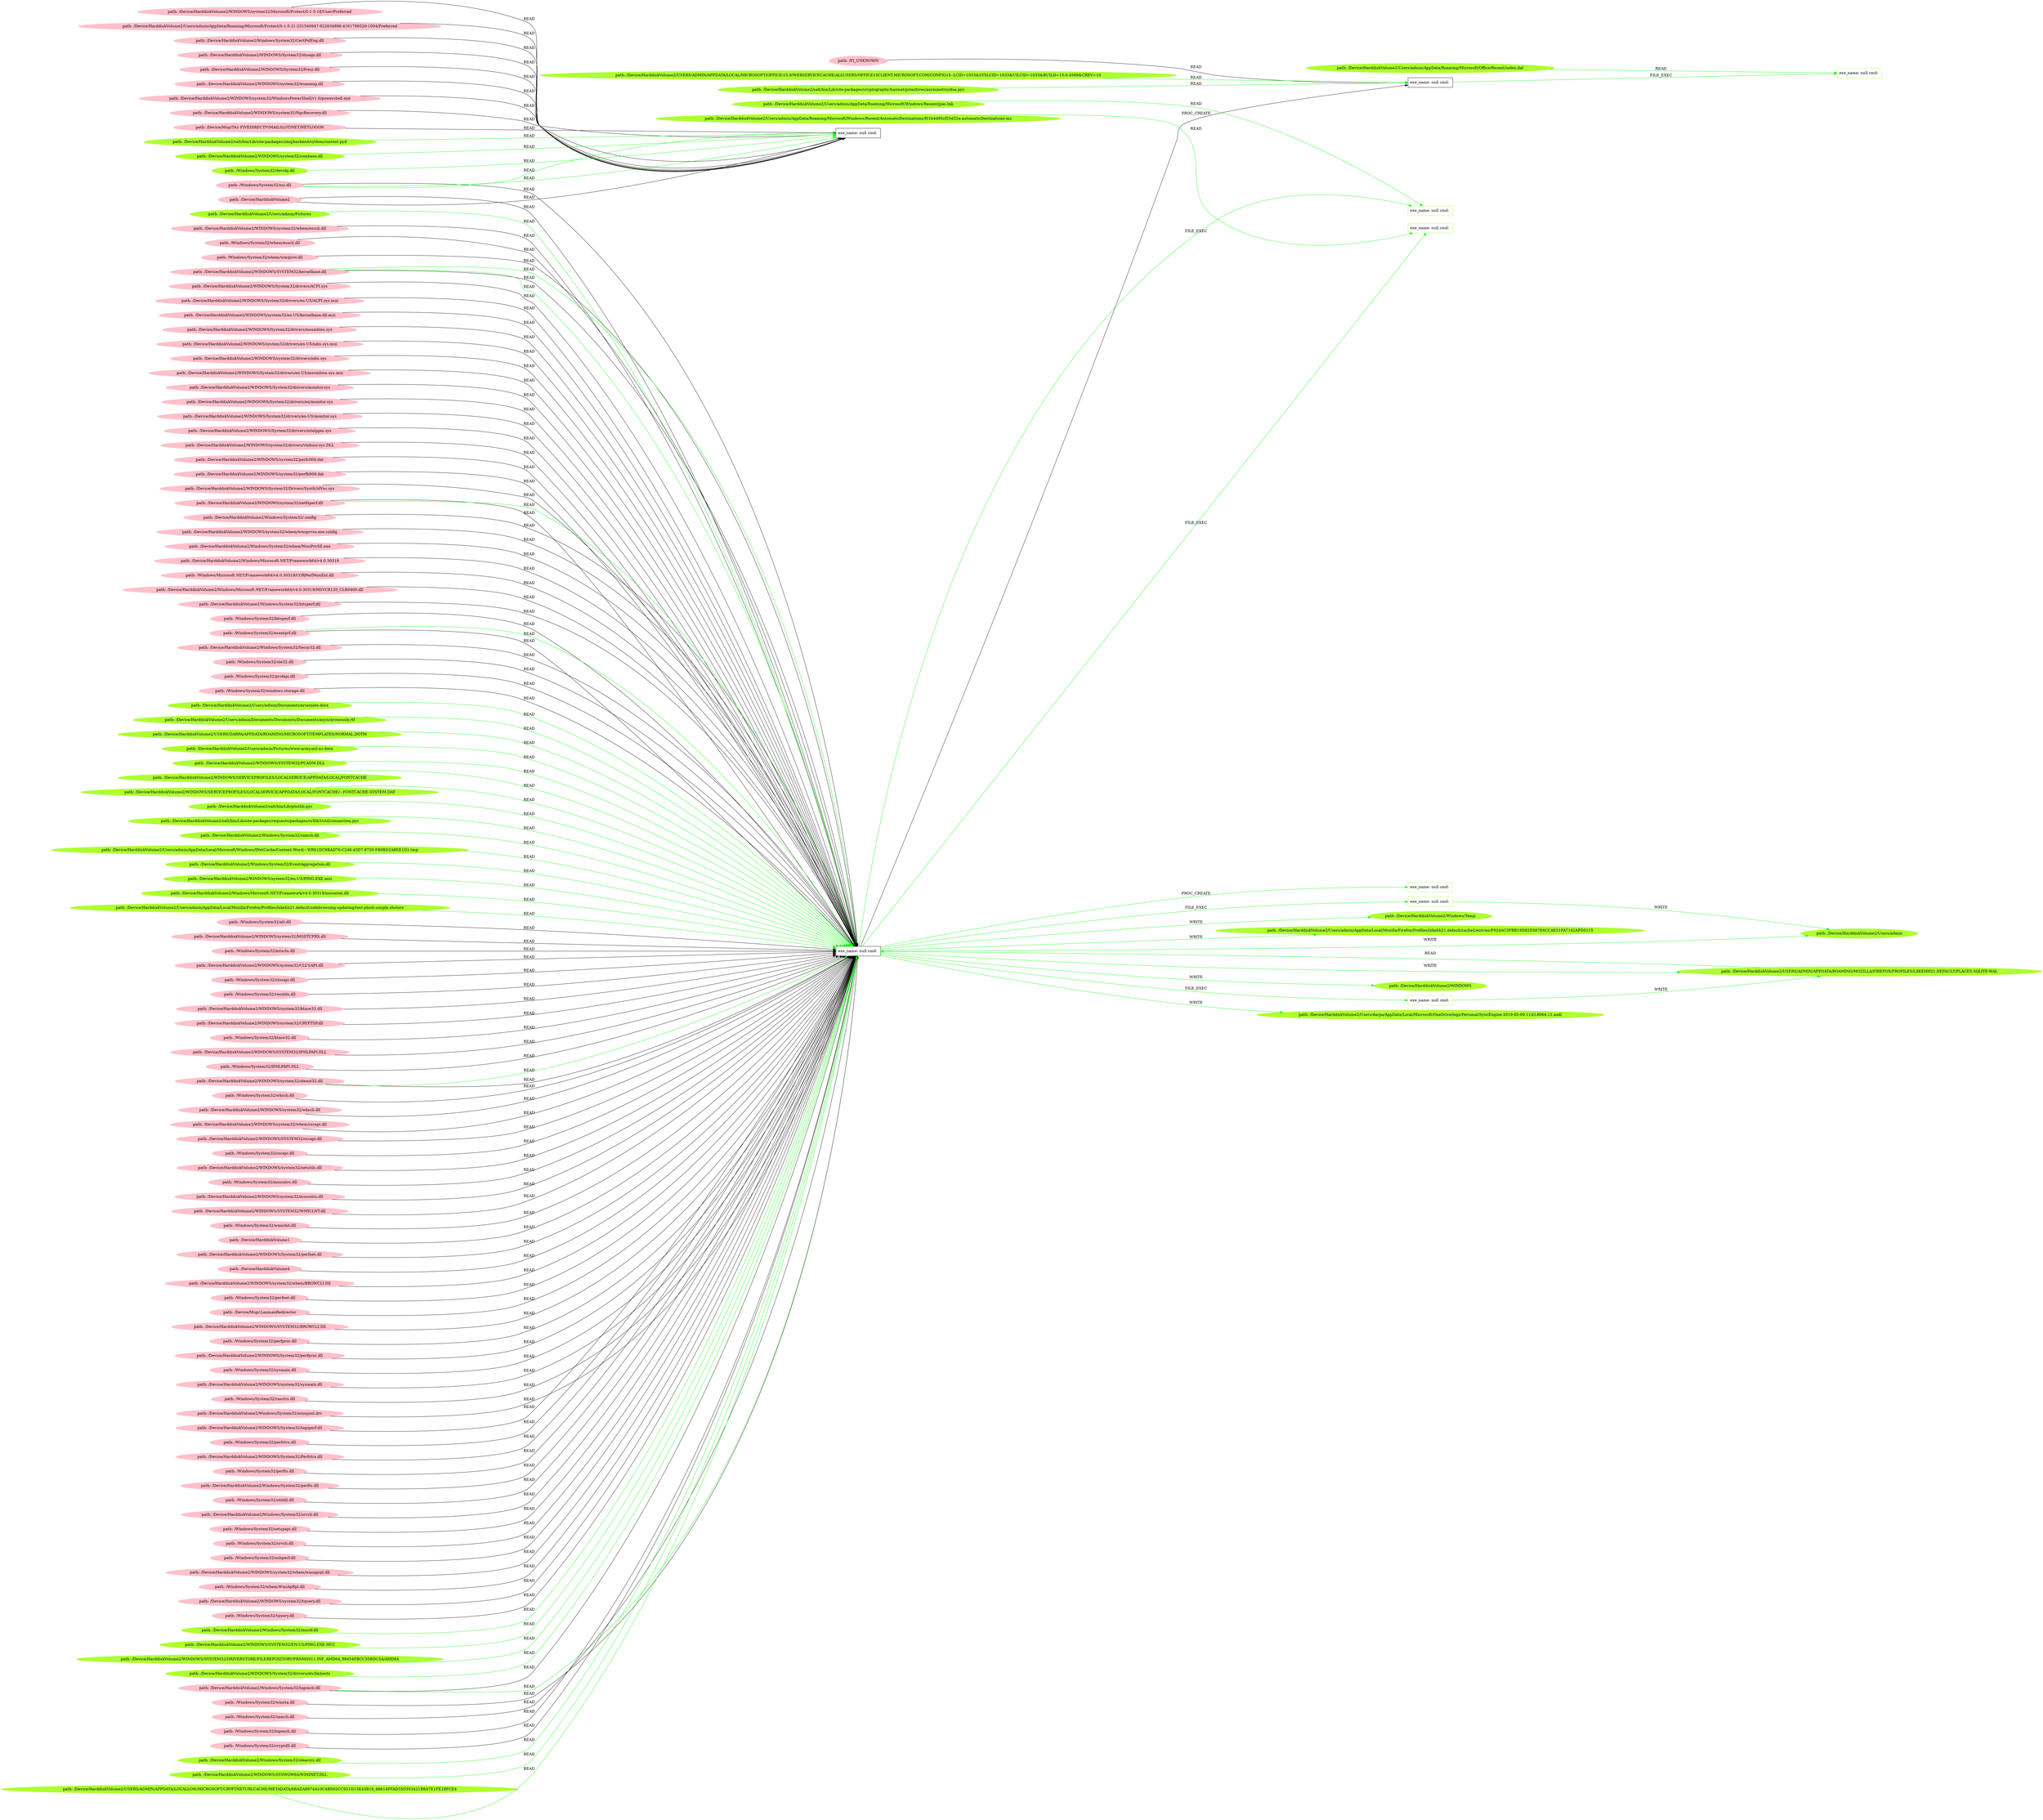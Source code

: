 digraph {
	rankdir=LR
	31 [label="exe_name: null cmd: " color=black shape=box style=solid]
	181 [label="exe_name: null cmd: " color=greenyellow shape=box style=solid]
	31 -> 181 [label=FILE_EXEC color=green]
	31 [label="exe_name: null cmd: " color=black shape=box style=solid]
	188 [label="exe_name: null cmd: " color=greenyellow shape=box style=solid]
	31 -> 188 [label=FILE_EXEC color=green]
	31 [label="exe_name: null cmd: " color=black shape=box style=solid]
	197 [label="exe_name: null cmd: " color=greenyellow shape=box style=solid]
	31 -> 197 [label=FILE_EXEC color=green]
	31 [label="exe_name: null cmd: " color=black shape=box style=solid]
	202 [label="exe_name: null cmd: " color=greenyellow shape=box style=solid]
	31 -> 202 [label=FILE_EXEC color=green]
	0 [label="exe_name: null cmd: " color=black shape=box style=solid]
	211 [label="exe_name: null cmd: " color=greenyellow shape=box style=solid]
	0 -> 211 [label=FILE_EXEC color=green]
	178 [label="path: /Device/HarddiskVolume2/Users/admin/Pictures" color=greenyellow shape=oval style=filled]
	31 [label="exe_name: null cmd: " color=black shape=box style=solid]
	178 -> 31 [label=READ color=green]
	13 [label="path: /Device/HarddiskVolume2/WINDOWS/system32/wbem/esscli.dll" color=pink shape=oval style=filled]
	31 [label="exe_name: null cmd: " color=black shape=box style=solid]
	13 -> 31 [label=READ color=black]
	3 [label="path: /Windows/System32/wbem/esscli.dll" color=pink shape=oval style=filled]
	31 [label="exe_name: null cmd: " color=black shape=box style=solid]
	3 -> 31 [label=READ color=black]
	125 [label="path: /Windows/System32/wbem/wmiprov.dll" color=pink shape=oval style=filled]
	31 [label="exe_name: null cmd: " color=black shape=box style=solid]
	125 -> 31 [label=READ color=black]
	15 [label="path: /Device/HarddiskVolume2/WINDOWS/SYSTEM32/kernelbase.dll" color=pink shape=oval style=filled]
	31 [label="exe_name: null cmd: " color=black shape=box style=solid]
	15 -> 31 [label=READ color=black]
	114 [label="path: /Device/HarddiskVolume2/WINDOWS/System32/drivers/ACPI.sys" color=pink shape=oval style=filled]
	31 [label="exe_name: null cmd: " color=black shape=box style=solid]
	114 -> 31 [label=READ color=black]
	29 [label="path: /Device/HarddiskVolume2/WINDOWS/System32/drivers/en-US/ACPI.sys.mui" color=pink shape=oval style=filled]
	31 [label="exe_name: null cmd: " color=black shape=box style=solid]
	29 -> 31 [label=READ color=black]
	134 [label="path: /Device/HarddiskVolume2/WINDOWS/system32/en-US/kernelbase.dll.mui" color=pink shape=oval style=filled]
	31 [label="exe_name: null cmd: " color=black shape=box style=solid]
	134 -> 31 [label=READ color=black]
	17 [label="path: /Device/HarddiskVolume2/WINDOWS/System32/drivers/mssmbios.sys" color=pink shape=oval style=filled]
	31 [label="exe_name: null cmd: " color=black shape=box style=solid]
	17 -> 31 [label=READ color=black]
	138 [label="path: /Device/HarddiskVolume2/WINDOWS/system32/drivers/en-US/ndis.sys.mui" color=pink shape=oval style=filled]
	31 [label="exe_name: null cmd: " color=black shape=box style=solid]
	138 -> 31 [label=READ color=black]
	140 [label="path: /Device/HarddiskVolume2/WINDOWS/system32/drivers/ndis.sys" color=pink shape=oval style=filled]
	31 [label="exe_name: null cmd: " color=black shape=box style=solid]
	140 -> 31 [label=READ color=black]
	70 [label="path: /Device/HarddiskVolume2/WINDOWS/System32/drivers/en-US/mssmbios.sys.mui" color=pink shape=oval style=filled]
	31 [label="exe_name: null cmd: " color=black shape=box style=solid]
	70 -> 31 [label=READ color=black]
	10 [label="path: /Device/HarddiskVolume2/WINDOWS/System32/drivers/monitor.sys" color=pink shape=oval style=filled]
	31 [label="exe_name: null cmd: " color=black shape=box style=solid]
	10 -> 31 [label=READ color=black]
	54 [label="path: /Device/HarddiskVolume2/WINDOWS/System32/drivers/en/monitor.sys" color=pink shape=oval style=filled]
	31 [label="exe_name: null cmd: " color=black shape=box style=solid]
	54 -> 31 [label=READ color=black]
	62 [label="path: /Device/HarddiskVolume2/WINDOWS/System32/drivers/en-US/monitor.sys" color=pink shape=oval style=filled]
	31 [label="exe_name: null cmd: " color=black shape=box style=solid]
	62 -> 31 [label=READ color=black]
	63 [label="path: /Device/HarddiskVolume2/WINDOWS/System32/drivers/intelppm.sys" color=pink shape=oval style=filled]
	31 [label="exe_name: null cmd: " color=black shape=box style=solid]
	63 -> 31 [label=READ color=black]
	88 [label="path: /Device/HarddiskVolume2/WINDOWS/system32/Microsoft/Protect/S-1-5-18/User/Preferred" color=pink shape=oval style=filled]
	23 [label="exe_name: null cmd: " color=black shape=box style=solid]
	88 -> 23 [label=READ color=black]
	78 [label="path: /Device/HarddiskVolume2/WINDOWS/system32/drivers/vmbusr.sys.DLL" color=pink shape=oval style=filled]
	31 [label="exe_name: null cmd: " color=black shape=box style=solid]
	78 -> 31 [label=READ color=black]
	112 [label="path: /Device/HarddiskVolume2/WINDOWS/system32/perfc009.dat" color=pink shape=oval style=filled]
	31 [label="exe_name: null cmd: " color=black shape=box style=solid]
	112 -> 31 [label=READ color=black]
	76 [label="path: /Device/HarddiskVolume2/WINDOWS/system32/perfh009.dat" color=pink shape=oval style=filled]
	31 [label="exe_name: null cmd: " color=black shape=box style=solid]
	76 -> 31 [label=READ color=black]
	84 [label="path: /Device/HarddiskVolume2/WINDOWS/System32/Drivers/Synth3dVsc.sys" color=pink shape=oval style=filled]
	31 [label="exe_name: null cmd: " color=black shape=box style=solid]
	84 -> 31 [label=READ color=black]
	86 [label="path: /Device/HarddiskVolume2/WINDOWS/system32/netfxperf.dll" color=pink shape=oval style=filled]
	31 [label="exe_name: null cmd: " color=black shape=box style=solid]
	86 -> 31 [label=READ color=black]
	16 [label="path: /Device/HarddiskVolume2/Windows/System32/.config" color=pink shape=oval style=filled]
	31 [label="exe_name: null cmd: " color=black shape=box style=solid]
	16 -> 31 [label=READ color=black]
	137 [label="path: /Device/HarddiskVolume2/WINDOWS/system32/wbem/wmiprvse.exe.config" color=pink shape=oval style=filled]
	31 [label="exe_name: null cmd: " color=black shape=box style=solid]
	137 -> 31 [label=READ color=black]
	58 [label="path: /Device/HarddiskVolume2/Windows/System32/wbem/WmiPrvSE.exe" color=pink shape=oval style=filled]
	31 [label="exe_name: null cmd: " color=black shape=box style=solid]
	58 -> 31 [label=READ color=black]
	120 [label="path: /Device/HarddiskVolume2/Windows/Microsoft.NET/Framework64/v4.0.30319" color=pink shape=oval style=filled]
	31 [label="exe_name: null cmd: " color=black shape=box style=solid]
	120 -> 31 [label=READ color=black]
	38 [label="path: /Windows/Microsoft.NET/Framework64/v4.0.30319/CORPerfMonExt.dll" color=pink shape=oval style=filled]
	31 [label="exe_name: null cmd: " color=black shape=box style=solid]
	38 -> 31 [label=READ color=black]
	39 [label="path: /Device/HarddiskVolume2/Windows/Microsoft.NET/Framework64/v4.0.30319/MSVCR120_CLR0400.dll" color=pink shape=oval style=filled]
	31 [label="exe_name: null cmd: " color=black shape=box style=solid]
	39 -> 31 [label=READ color=black]
	69 [label="path: /Device/HarddiskVolume2/Windows/System32/bitsperf.dll" color=pink shape=oval style=filled]
	31 [label="exe_name: null cmd: " color=black shape=box style=solid]
	69 -> 31 [label=READ color=black]
	141 [label="path: /Windows/System32/bitsperf.dll" color=pink shape=oval style=filled]
	31 [label="exe_name: null cmd: " color=black shape=box style=solid]
	141 -> 31 [label=READ color=black]
	28 [label="path: /Windows/System32/esentprf.dll" color=pink shape=oval style=filled]
	31 [label="exe_name: null cmd: " color=black shape=box style=solid]
	28 -> 31 [label=READ color=black]
	77 [label="path: /Device/HarddiskVolume2/Windows/System32/Secur32.dll" color=pink shape=oval style=filled]
	31 [label="exe_name: null cmd: " color=black shape=box style=solid]
	77 -> 31 [label=READ color=black]
	53 [label="path: /Windows/System32/ole32.dll" color=pink shape=oval style=filled]
	31 [label="exe_name: null cmd: " color=black shape=box style=solid]
	53 -> 31 [label=READ color=black]
	91 [label="path: /Windows/System32/profapi.dll" color=pink shape=oval style=filled]
	31 [label="exe_name: null cmd: " color=black shape=box style=solid]
	91 -> 31 [label=READ color=black]
	43 [label="path: /Windows/System32/windows.storage.dll" color=pink shape=oval style=filled]
	31 [label="exe_name: null cmd: " color=black shape=box style=solid]
	43 -> 31 [label=READ color=black]
	129 [label="path: /Windows/System32/nsi.dll" color=pink shape=oval style=filled]
	31 [label="exe_name: null cmd: " color=black shape=box style=solid]
	129 -> 31 [label=READ color=black]
	135 [label="path: /Windows/System32/atl.dll" color=pink shape=oval style=filled]
	31 [label="exe_name: null cmd: " color=black shape=box style=solid]
	135 -> 31 [label=READ color=black]
	5 [label="path: /Device/HarddiskVolume2/WINDOWS/system32/MSDTCPRX.dll" color=pink shape=oval style=filled]
	31 [label="exe_name: null cmd: " color=black shape=box style=solid]
	5 -> 31 [label=READ color=black]
	61 [label="path: /Windows/System32/mtxclu.dll" color=pink shape=oval style=filled]
	31 [label="exe_name: null cmd: " color=black shape=box style=solid]
	61 -> 31 [label=READ color=black]
	113 [label="path: /Device/HarddiskVolume2/WINDOWS/system32/CLUSAPI.dll" color=pink shape=oval style=filled]
	31 [label="exe_name: null cmd: " color=black shape=box style=solid]
	113 -> 31 [label=READ color=black]
	24 [label="path: /Windows/System32/clusapi.dll" color=pink shape=oval style=filled]
	31 [label="exe_name: null cmd: " color=black shape=box style=solid]
	24 -> 31 [label=READ color=black]
	14 [label="path: /Windows/System32/resutils.dll" color=pink shape=oval style=filled]
	31 [label="exe_name: null cmd: " color=black shape=box style=solid]
	14 -> 31 [label=READ color=black]
	51 [label="path: /Device/HarddiskVolume2/WINDOWS/system32/ktmw32.dll" color=pink shape=oval style=filled]
	31 [label="exe_name: null cmd: " color=black shape=box style=solid]
	51 -> 31 [label=READ color=black]
	32 [label="path: /Device/HarddiskVolume2/WINDOWS/system32/CRYPTSP.dll" color=pink shape=oval style=filled]
	31 [label="exe_name: null cmd: " color=black shape=box style=solid]
	32 -> 31 [label=READ color=black]
	50 [label="path: /Windows/System32/ktmw32.dll" color=pink shape=oval style=filled]
	31 [label="exe_name: null cmd: " color=black shape=box style=solid]
	50 -> 31 [label=READ color=black]
	126 [label="path: /Device/HarddiskVolume2/WINDOWS/SYSTEM32/IPHLPAPI.DLL" color=pink shape=oval style=filled]
	31 [label="exe_name: null cmd: " color=black shape=box style=solid]
	126 -> 31 [label=READ color=black]
	121 [label="path: /Windows/System32/IPHLPAPI.DLL" color=pink shape=oval style=filled]
	31 [label="exe_name: null cmd: " color=black shape=box style=solid]
	121 -> 31 [label=READ color=black]
	33 [label="path: /Device/HarddiskVolume2/WINDOWS/system32/oleaut32.dll" color=pink shape=oval style=filled]
	31 [label="exe_name: null cmd: " color=black shape=box style=solid]
	33 -> 31 [label=READ color=black]
	146 [label="path: /Windows/System32/wkscli.dll" color=pink shape=oval style=filled]
	31 [label="exe_name: null cmd: " color=black shape=box style=solid]
	146 -> 31 [label=READ color=black]
	148 [label="path: /Device/HarddiskVolume2/WINDOWS/system32/wkscli.dll" color=pink shape=oval style=filled]
	31 [label="exe_name: null cmd: " color=black shape=box style=solid]
	148 -> 31 [label=READ color=black]
	122 [label="path: /Device/HarddiskVolume2/WINDOWS/system32/wbem/cscapi.dll" color=pink shape=oval style=filled]
	31 [label="exe_name: null cmd: " color=black shape=box style=solid]
	122 -> 31 [label=READ color=black]
	22 [label="path: /Device/HarddiskVolume2/WINDOWS/SYSTEM32/cscapi.dll" color=pink shape=oval style=filled]
	31 [label="exe_name: null cmd: " color=black shape=box style=solid]
	22 -> 31 [label=READ color=black]
	45 [label="path: /Windows/System32/cscapi.dll" color=pink shape=oval style=filled]
	31 [label="exe_name: null cmd: " color=black shape=box style=solid]
	45 -> 31 [label=READ color=black]
	102 [label="path: /Device/HarddiskVolume2/WINDOWS/system32/netutils.dll" color=pink shape=oval style=filled]
	31 [label="exe_name: null cmd: " color=black shape=box style=solid]
	102 -> 31 [label=READ color=black]
	8 [label="path: /Windows/System32/msscntrs.dll" color=pink shape=oval style=filled]
	31 [label="exe_name: null cmd: " color=black shape=box style=solid]
	8 -> 31 [label=READ color=black]
	83 [label="path: /Device/HarddiskVolume2/WINDOWS/system32/msscntrs.dll" color=pink shape=oval style=filled]
	31 [label="exe_name: null cmd: " color=black shape=box style=solid]
	83 -> 31 [label=READ color=black]
	20 [label="path: /Device/HarddiskVolume2/WINDOWS/SYSTEM32/WMICLNT.dll" color=pink shape=oval style=filled]
	31 [label="exe_name: null cmd: " color=black shape=box style=solid]
	20 -> 31 [label=READ color=black]
	48 [label="path: /Windows/System32/wmiclnt.dll" color=pink shape=oval style=filled]
	31 [label="exe_name: null cmd: " color=black shape=box style=solid]
	48 -> 31 [label=READ color=black]
	119 [label="path: /Device/HarddiskVolume1" color=pink shape=oval style=filled]
	31 [label="exe_name: null cmd: " color=black shape=box style=solid]
	119 -> 31 [label=READ color=black]
	117 [label="path: /Device/HarddiskVolume2/WINDOWS/System32/perfnet.dll" color=pink shape=oval style=filled]
	31 [label="exe_name: null cmd: " color=black shape=box style=solid]
	117 -> 31 [label=READ color=black]
	55 [label="path: /Device/HarddiskVolume4" color=pink shape=oval style=filled]
	31 [label="exe_name: null cmd: " color=black shape=box style=solid]
	55 -> 31 [label=READ color=black]
	144 [label="path: /Device/HarddiskVolume2" color=pink shape=oval style=filled]
	31 [label="exe_name: null cmd: " color=black shape=box style=solid]
	144 -> 31 [label=READ color=black]
	18 [label="path: /Device/HarddiskVolume2/WINDOWS/system32/wbem/BROWCLI.Dll" color=pink shape=oval style=filled]
	31 [label="exe_name: null cmd: " color=black shape=box style=solid]
	18 -> 31 [label=READ color=black]
	36 [label="path: /Windows/System32/perfnet.dll" color=pink shape=oval style=filled]
	31 [label="exe_name: null cmd: " color=black shape=box style=solid]
	36 -> 31 [label=READ color=black]
	65 [label="path: /Device/Mup/;LanmanRedirector" color=pink shape=oval style=filled]
	31 [label="exe_name: null cmd: " color=black shape=box style=solid]
	65 -> 31 [label=READ color=black]
	67 [label="path: /Device/HarddiskVolume2/WINDOWS/SYSTEM32/BROWCLI.Dll" color=pink shape=oval style=filled]
	31 [label="exe_name: null cmd: " color=black shape=box style=solid]
	67 -> 31 [label=READ color=black]
	150 [label="path: /Windows/System32/perfproc.dll" color=pink shape=oval style=filled]
	31 [label="exe_name: null cmd: " color=black shape=box style=solid]
	150 -> 31 [label=READ color=black]
	155 [label="path: /Device/HarddiskVolume2/WINDOWS/System32/perfproc.dll" color=pink shape=oval style=filled]
	31 [label="exe_name: null cmd: " color=black shape=box style=solid]
	155 -> 31 [label=READ color=black]
	116 [label="path: /Windows/System32/sysmain.dll" color=pink shape=oval style=filled]
	31 [label="exe_name: null cmd: " color=black shape=box style=solid]
	116 -> 31 [label=READ color=black]
	103 [label="path: /Device/HarddiskVolume2/WINDOWS/system32/sysmain.dll" color=pink shape=oval style=filled]
	31 [label="exe_name: null cmd: " color=black shape=box style=solid]
	103 -> 31 [label=READ color=black]
	44 [label="path: /Windows/System32/rasctrs.dll" color=pink shape=oval style=filled]
	31 [label="exe_name: null cmd: " color=black shape=box style=solid]
	44 -> 31 [label=READ color=black]
	9 [label="path: /Device/HarddiskVolume2/Windows/System32/winspool.drv" color=pink shape=oval style=filled]
	31 [label="exe_name: null cmd: " color=black shape=box style=solid]
	9 -> 31 [label=READ color=black]
	89 [label="path: /Device/HarddiskVolume2/WINDOWS/System32/tapiperf.dll" color=pink shape=oval style=filled]
	31 [label="exe_name: null cmd: " color=black shape=box style=solid]
	89 -> 31 [label=READ color=black]
	132 [label="path: /Windows/System32/perfctrs.dll" color=pink shape=oval style=filled]
	31 [label="exe_name: null cmd: " color=black shape=box style=solid]
	132 -> 31 [label=READ color=black]
	109 [label="path: /Device/HarddiskVolume2/WINDOWS/System32/Perfctrs.dll" color=pink shape=oval style=filled]
	31 [label="exe_name: null cmd: " color=black shape=box style=solid]
	109 -> 31 [label=READ color=black]
	26 [label="path: /Windows/System32/perfts.dll" color=pink shape=oval style=filled]
	31 [label="exe_name: null cmd: " color=black shape=box style=solid]
	26 -> 31 [label=READ color=black]
	71 [label="path: /Device/HarddiskVolume2/Windows/System32/perfts.dll" color=pink shape=oval style=filled]
	31 [label="exe_name: null cmd: " color=black shape=box style=solid]
	71 -> 31 [label=READ color=black]
	6 [label="path: /Windows/System32/utildll.dll" color=pink shape=oval style=filled]
	31 [label="exe_name: null cmd: " color=black shape=box style=solid]
	6 -> 31 [label=READ color=black]
	127 [label="path: /Device/HarddiskVolume2/Windows/System32/srvcli.dll" color=pink shape=oval style=filled]
	31 [label="exe_name: null cmd: " color=black shape=box style=solid]
	127 -> 31 [label=READ color=black]
	104 [label="path: /Windows/System32/setupapi.dll" color=pink shape=oval style=filled]
	31 [label="exe_name: null cmd: " color=black shape=box style=solid]
	104 -> 31 [label=READ color=black]
	80 [label="path: /Windows/System32/srvcli.dll" color=pink shape=oval style=filled]
	31 [label="exe_name: null cmd: " color=black shape=box style=solid]
	80 -> 31 [label=READ color=black]
	101 [label="path: /Windows/System32/usbperf.dll" color=pink shape=oval style=filled]
	31 [label="exe_name: null cmd: " color=black shape=box style=solid]
	101 -> 31 [label=READ color=black]
	118 [label="path: /Device/HarddiskVolume2/WINDOWS/system32/wbem/wmiaprpl.dll" color=pink shape=oval style=filled]
	31 [label="exe_name: null cmd: " color=black shape=box style=solid]
	118 -> 31 [label=READ color=black]
	82 [label="path: /Windows/System32/wbem/WmiApRpl.dll" color=pink shape=oval style=filled]
	31 [label="exe_name: null cmd: " color=black shape=box style=solid]
	82 -> 31 [label=READ color=black]
	142 [label="path: /Device/HarddiskVolume2/WINDOWS/system32/tquery.dll" color=pink shape=oval style=filled]
	31 [label="exe_name: null cmd: " color=black shape=box style=solid]
	142 -> 31 [label=READ color=black]
	105 [label="path: /Windows/System32/tquery.dll" color=pink shape=oval style=filled]
	31 [label="exe_name: null cmd: " color=black shape=box style=solid]
	105 -> 31 [label=READ color=black]
	186 [label="path: /Device/HarddiskVolume2/Windows/System32/msctf.dll" color=greenyellow shape=oval style=filled]
	31 [label="exe_name: null cmd: " color=black shape=box style=solid]
	186 -> 31 [label=READ color=green]
	144 [label="path: /Device/HarddiskVolume2" color=pink shape=oval style=filled]
	23 [label="exe_name: null cmd: " color=black shape=box style=solid]
	144 -> 23 [label=READ color=black]
	15 [label="path: /Device/HarddiskVolume2/WINDOWS/SYSTEM32/kernelbase.dll" color=pink shape=oval style=filled]
	31 [label="exe_name: null cmd: " color=black shape=box style=solid]
	15 -> 31 [label=READ color=green]
	201 [label="path: /Device/HarddiskVolume2/WINDOWS/SYSTEM32/EN-US/PING.EXE.MUI" color=greenyellow shape=oval style=filled]
	31 [label="exe_name: null cmd: " color=black shape=box style=solid]
	201 -> 31 [label=READ color=green]
	75 [label="path: /Device/HarddiskVolume2/Users/admin/AppData/Roaming/Microsoft/Protect/S-1-5-21-231540947-922634896-4161786520-1004/Preferred" color=pink shape=oval style=filled]
	23 [label="exe_name: null cmd: " color=black shape=box style=solid]
	75 -> 23 [label=READ color=black]
	206 [label="path: /Device/HarddiskVolume2/WINDOWS/SYSTEM32/DRIVERSTORE/FILEREPOSITORY/PRNMS011.INF_AMD64_98454FBCC35BDC3A/AMD64" color=greenyellow shape=oval style=filled]
	31 [label="exe_name: null cmd: " color=black shape=box style=solid]
	206 -> 31 [label=READ color=green]
	96 [label="path: /Device/HarddiskVolume2/Windows/System32/CertPolEng.dll" color=pink shape=oval style=filled]
	23 [label="exe_name: null cmd: " color=black shape=box style=solid]
	96 -> 23 [label=READ color=black]
	158 [label="path: /Device/HarddiskVolume2/WINDOWS/System32/dnsapi.dll" color=pink shape=oval style=filled]
	23 [label="exe_name: null cmd: " color=black shape=box style=solid]
	158 -> 23 [label=READ color=black]
	94 [label="path: /Device/HarddiskVolume2/WINDOWS/System32/fveui.dll" color=pink shape=oval style=filled]
	23 [label="exe_name: null cmd: " color=black shape=box style=solid]
	94 -> 23 [label=READ color=black]
	92 [label="path: /Device/HarddiskVolume2/WINDOWS/system32/wuaueng.dll" color=pink shape=oval style=filled]
	23 [label="exe_name: null cmd: " color=black shape=box style=solid]
	92 -> 23 [label=READ color=black]
	79 [label="path: /Device/HarddiskVolume2/WINDOWS/system32/WindowsPowerShell/v1.0/powershell.exe" color=pink shape=oval style=filled]
	23 [label="exe_name: null cmd: " color=black shape=box style=solid]
	79 -> 23 [label=READ color=black]
	90 [label="path: /Device/HarddiskVolume2/WINDOWS/system32/NgcRecovery.dll" color=pink shape=oval style=filled]
	23 [label="exe_name: null cmd: " color=black shape=box style=solid]
	90 -> 23 [label=READ color=black]
	108 [label="path: /Device/Mup/TA1-FIVEDIRECTI*/MAILSLOT/NET/NETLOGON" color=pink shape=oval style=filled]
	23 [label="exe_name: null cmd: " color=black shape=box style=solid]
	108 -> 23 [label=READ color=black]
	208 [label="path: /Device/HarddiskVolume2/WINDOWS/System32/drivers/etc/lmhosts" color=greenyellow shape=oval style=filled]
	31 [label="exe_name: null cmd: " color=black shape=box style=solid]
	208 -> 31 [label=READ color=green]
	47 [label="path: /Device/HarddiskVolume2/Windows/System32/logoncli.dll" color=pink shape=oval style=filled]
	31 [label="exe_name: null cmd: " color=black shape=box style=solid]
	47 -> 31 [label=READ color=green]
	46 [label="path: /Windows/System32/winsta.dll" color=pink shape=oval style=filled]
	31 [label="exe_name: null cmd: " color=black shape=box style=solid]
	46 -> 31 [label=READ color=black]
	30 [label="path: /Windows/System32/samcli.dll" color=pink shape=oval style=filled]
	31 [label="exe_name: null cmd: " color=black shape=box style=solid]
	30 -> 31 [label=READ color=black]
	47 [label="path: /Device/HarddiskVolume2/Windows/System32/logoncli.dll" color=pink shape=oval style=filled]
	31 [label="exe_name: null cmd: " color=black shape=box style=solid]
	47 -> 31 [label=READ color=black]
	74 [label="path: /Windows/System32/logoncli.dll" color=pink shape=oval style=filled]
	31 [label="exe_name: null cmd: " color=black shape=box style=solid]
	74 -> 31 [label=READ color=black]
	130 [label="path: /Windows/System32/cryptdll.dll" color=pink shape=oval style=filled]
	31 [label="exe_name: null cmd: " color=black shape=box style=solid]
	130 -> 31 [label=READ color=black]
	31 [label="exe_name: null cmd: " color=black shape=box style=solid]
	0 [label="exe_name: null cmd: " color=black shape=box style=solid]
	31 -> 0 [label=PROC_CREATE color=black]
	152 [label="path: /FI_UNKNOWN" color=pink shape=oval style=filled]
	0 [label="exe_name: null cmd: " color=black shape=box style=solid]
	152 -> 0 [label=READ color=black]
	205 [label="path: /Device/HarddiskVolume2/Windows/System32/oleaccrc.dll" color=greenyellow shape=oval style=filled]
	31 [label="exe_name: null cmd: " color=black shape=box style=solid]
	205 -> 31 [label=READ color=green]
	86 [label="path: /Device/HarddiskVolume2/WINDOWS/system32/netfxperf.dll" color=pink shape=oval style=filled]
	31 [label="exe_name: null cmd: " color=black shape=box style=solid]
	86 -> 31 [label=READ color=green]
	187 [label="path: /Device/HarddiskVolume2/WINDOWS/SYSWOW64/WININET.DLL" color=greenyellow shape=oval style=filled]
	31 [label="exe_name: null cmd: " color=black shape=box style=solid]
	187 -> 31 [label=READ color=green]
	210 [label="path: /Device/HarddiskVolume2/USERS/ADMIN/APPDATA/LOCAL/MICROSOFT/OFFICE/15.0/WEBSERVICECACHE/ALLUSERS/OFFICE15CLIENT.MICROSOFT.COM/CONFIG15--LCID=1033&SYSLCID=1033&UILCID=1033&BUILD=15.0.4569&CREV=10" color=greenyellow shape=oval style=filled]
	0 [label="exe_name: null cmd: " color=black shape=box style=solid]
	210 -> 0 [label=READ color=green]
	199 [label="path: /Device/HarddiskVolume2/USERS/ADMIN/APPDATA/LOCALLOW/MICROSOFT/CRYPTNETURLCACHE/METADATA/6BADA8974A10C4BD62CC921D13E43B18_88614FFAD35D353421B8A7E1FE18FCE4" color=greenyellow shape=oval style=filled]
	31 [label="exe_name: null cmd: " color=black shape=box style=solid]
	199 -> 31 [label=READ color=green]
	28 [label="path: /Windows/System32/esentprf.dll" color=pink shape=oval style=filled]
	31 [label="exe_name: null cmd: " color=black shape=box style=solid]
	28 -> 31 [label=READ color=green]
	213 [label="path: /Device/HarddiskVolume2/salt/bin/Lib/site-packages/cryptography/hazmat/primitives/asymmetric/dsa.pyc" color=greenyellow shape=oval style=filled]
	0 [label="exe_name: null cmd: " color=black shape=box style=solid]
	213 -> 0 [label=READ color=green]
	162 [label="path: /Device/HarddiskVolume2/salt/bin/Lib/site-packages/zmq/backend/cython/context.pyd" color=greenyellow shape=oval style=filled]
	23 [label="exe_name: null cmd: " color=black shape=box style=solid]
	162 -> 23 [label=READ color=green]
	204 [label="path: /Device/HarddiskVolume2/Users/admin/Documents/arseniate.docx" color=greenyellow shape=oval style=filled]
	31 [label="exe_name: null cmd: " color=black shape=box style=solid]
	204 -> 31 [label=READ color=green]
	171 [label="path: /Device/HarddiskVolume2/Users/admin/Documents/Documents/Documents/asynchronously.rtf" color=greenyellow shape=oval style=filled]
	31 [label="exe_name: null cmd: " color=black shape=box style=solid]
	171 -> 31 [label=READ color=green]
	207 [label="path: /Device/HarddiskVolume2/USERS/DARPA/APPDATA/ROAMING/MICROSOFT/TEMPLATES/NORMAL.DOTM" color=greenyellow shape=oval style=filled]
	31 [label="exe_name: null cmd: " color=black shape=box style=solid]
	207 -> 31 [label=READ color=green]
	190 [label="path: /Device/HarddiskVolume2/Users/admin/Pictures/www.army.mil.nz.docx" color=greenyellow shape=oval style=filled]
	31 [label="exe_name: null cmd: " color=black shape=box style=solid]
	190 -> 31 [label=READ color=green]
	33 [label="path: /Device/HarddiskVolume2/WINDOWS/system32/oleaut32.dll" color=pink shape=oval style=filled]
	31 [label="exe_name: null cmd: " color=black shape=box style=solid]
	33 -> 31 [label=READ color=green]
	176 [label="path: /Device/HarddiskVolume2/WINDOWS/SYSTEM32/PCADM.DLL" color=greenyellow shape=oval style=filled]
	31 [label="exe_name: null cmd: " color=black shape=box style=solid]
	176 -> 31 [label=READ color=green]
	174 [label="path: /Device/HarddiskVolume2/WINDOWS/SERVICEPROFILES/LOCALSERVICE/APPDATA/LOCAL/FONTCACHE" color=greenyellow shape=oval style=filled]
	31 [label="exe_name: null cmd: " color=black shape=box style=solid]
	174 -> 31 [label=READ color=green]
	166 [label="path: /Device/HarddiskVolume2/WINDOWS/SERVICEPROFILES/LOCALSERVICE/APPDATA/LOCAL/FONTCACHE/~FONTCACHE-SYSTEM.DAT" color=greenyellow shape=oval style=filled]
	31 [label="exe_name: null cmd: " color=black shape=box style=solid]
	166 -> 31 [label=READ color=green]
	31 [label="exe_name: null cmd: " color=black shape=box style=solid]
	195 [label="path: /Device/HarddiskVolume2/WINDOWS" color=greenyellow shape=oval style=filled]
	31 -> 195 [label=WRITE color=green]
	160 [label="path: /Device/HarddiskVolume2/WINDOWS/system32/combase.dll" color=greenyellow shape=oval style=filled]
	23 [label="exe_name: null cmd: " color=black shape=box style=solid]
	160 -> 23 [label=READ color=green]
	31 [label="exe_name: null cmd: " color=black shape=box style=solid]
	189 [label="path: /Device/HarddiskVolume2/USERS/ADMIN/APPDATA/ROAMING/MOZILLA/FIREFOX/PROFILES/LXKEHH21.DEFAULT/PLACES.SQLITE-WAL" color=greenyellow shape=oval style=filled]
	31 -> 189 [label=WRITE color=green]
	31 [label="exe_name: null cmd: " color=black shape=box style=solid]
	177 [label="path: /Device/HarddiskVolume2/Users/darpa/AppData/Local/Microsoft/OneDrive/logs/Personal/SyncEngine-2019-05-09.1143.8064.11.aodl" color=greenyellow shape=oval style=filled]
	31 -> 177 [label=WRITE color=green]
	165 [label="path: /Device/HarddiskVolume2/salt/bin/Lib/plistlib.pyc" color=greenyellow shape=oval style=filled]
	31 [label="exe_name: null cmd: " color=black shape=box style=solid]
	165 -> 31 [label=READ color=green]
	183 [label="path: /Device/HarddiskVolume2/salt/bin/Lib/site-packages/requests/packages/urllib3/util/connection.pyc" color=greenyellow shape=oval style=filled]
	31 [label="exe_name: null cmd: " color=black shape=box style=solid]
	183 -> 31 [label=READ color=green]
	168 [label="path: /Device/HarddiskVolume2/Windows/System32/samcli.dll" color=greenyellow shape=oval style=filled]
	31 [label="exe_name: null cmd: " color=black shape=box style=solid]
	168 -> 31 [label=READ color=green]
	161 [label="path: /Windows/System32/devobj.dll" color=greenyellow shape=oval style=filled]
	23 [label="exe_name: null cmd: " color=black shape=box style=solid]
	161 -> 23 [label=READ color=green]
	191 [label="path: /Device/HarddiskVolume2/Users/admin/AppData/Local/Microsoft/Windows/INetCache/Content.Word/~WRS{DC9BAD76-C246-43D7-8720-F80BD2A8EE1D}.tmp" color=greenyellow shape=oval style=filled]
	31 [label="exe_name: null cmd: " color=black shape=box style=solid]
	191 -> 31 [label=READ color=green]
	31 [label="exe_name: null cmd: " color=black shape=box style=solid]
	180 [label="exe_name: null cmd: " color=greenyellow shape=box style=solid]
	31 -> 180 [label=PROC_CREATE color=green]
	198 [label="path: /Device/HarddiskVolume2/Users/admin/AppData/Roaming/Microsoft/Windows/Recent/jpas.lnk" color=greenyellow shape=oval style=filled]
	197 [label="exe_name: null cmd: " color=greenyellow shape=box style=solid]
	198 -> 197 [label=READ color=green]
	188 [label="exe_name: null cmd: " color=greenyellow shape=box style=solid]
	189 [label="path: /Device/HarddiskVolume2/USERS/ADMIN/APPDATA/ROAMING/MOZILLA/FIREFOX/PROFILES/LXKEHH21.DEFAULT/PLACES.SQLITE-WAL" color=greenyellow shape=oval style=filled]
	188 -> 189 [label=WRITE color=green]
	129 [label="path: /Windows/System32/nsi.dll" color=pink shape=oval style=filled]
	23 [label="exe_name: null cmd: " color=black shape=box style=solid]
	129 -> 23 [label=READ color=green]
	203 [label="path: /Device/HarddiskVolume2/Users/admin/AppData/Roaming/Microsoft/Windows/Recent/AutomaticDestinations/f01b4d95cf55d32a.automaticDestinations-ms" color=greenyellow shape=oval style=filled]
	202 [label="exe_name: null cmd: " color=greenyellow shape=box style=solid]
	203 -> 202 [label=READ color=green]
	212 [label="path: /Device/HarddiskVolume2/Users/admin/AppData/Roaming/Microsoft/Office/Recent/index.dat" color=greenyellow shape=oval style=filled]
	211 [label="exe_name: null cmd: " color=greenyellow shape=box style=solid]
	212 -> 211 [label=READ color=green]
	192 [label="path: /Device/HarddiskVolume2/Windows/System32/EventAggregation.dll" color=greenyellow shape=oval style=filled]
	31 [label="exe_name: null cmd: " color=black shape=box style=solid]
	192 -> 31 [label=READ color=green]
	15 [label="path: /Device/HarddiskVolume2/WINDOWS/SYSTEM32/kernelbase.dll" color=pink shape=oval style=filled]
	31 [label="exe_name: null cmd: " color=black shape=box style=solid]
	15 -> 31 [label=READ color=green]
	181 [label="exe_name: null cmd: " color=greenyellow shape=box style=solid]
	167 [label="path: /Device/HarddiskVolume2/Users/admin" color=greenyellow shape=oval style=filled]
	181 -> 167 [label=WRITE color=green]
	185 [label="path: /Device/HarddiskVolume2/WINDOWS/system32/en-US/PING.EXE.mui" color=greenyellow shape=oval style=filled]
	31 [label="exe_name: null cmd: " color=black shape=box style=solid]
	185 -> 31 [label=READ color=green]
	129 [label="path: /Windows/System32/nsi.dll" color=pink shape=oval style=filled]
	23 [label="exe_name: null cmd: " color=black shape=box style=solid]
	129 -> 23 [label=READ color=green]
	31 [label="exe_name: null cmd: " color=black shape=box style=solid]
	194 [label="path: /Device/HarddiskVolume2/Windows/Temp" color=greenyellow shape=oval style=filled]
	31 -> 194 [label=WRITE color=green]
	196 [label="path: /Device/HarddiskVolume2/Windows/Microsoft.NET/Framework/v4.0.30319/mscoreei.dll" color=greenyellow shape=oval style=filled]
	31 [label="exe_name: null cmd: " color=black shape=box style=solid]
	196 -> 31 [label=READ color=green]
	31 [label="exe_name: null cmd: " color=black shape=box style=solid]
	172 [label="path: /Device/HarddiskVolume2/Users/admin/AppData/Local/Mozilla/Firefox/Profiles/lxkehh21.default/cache2/entries/F024AC3FBB19D82D587E6CCAE21FA7142AFD3115" color=greenyellow shape=oval style=filled]
	31 -> 172 [label=WRITE color=green]
	184 [label="path: /Device/HarddiskVolume2/Users/admin/AppData/Local/Mozilla/Firefox/Profiles/lxkehh21.default/safebrowsing-updating/test-phish-simple.sbstore" color=greenyellow shape=oval style=filled]
	31 [label="exe_name: null cmd: " color=black shape=box style=solid]
	184 -> 31 [label=READ color=green]
	31 [label="exe_name: null cmd: " color=black shape=box style=solid]
	167 [label="path: /Device/HarddiskVolume2/Users/admin" color=greenyellow shape=oval style=filled]
	31 -> 167 [label=WRITE color=green]
	189 [label="path: /Device/HarddiskVolume2/USERS/ADMIN/APPDATA/ROAMING/MOZILLA/FIREFOX/PROFILES/LXKEHH21.DEFAULT/PLACES.SQLITE-WAL" color=greenyellow shape=oval style=filled]
	31 [label="exe_name: null cmd: " color=black shape=box style=solid]
	189 -> 31 [label=READ color=green]
}
